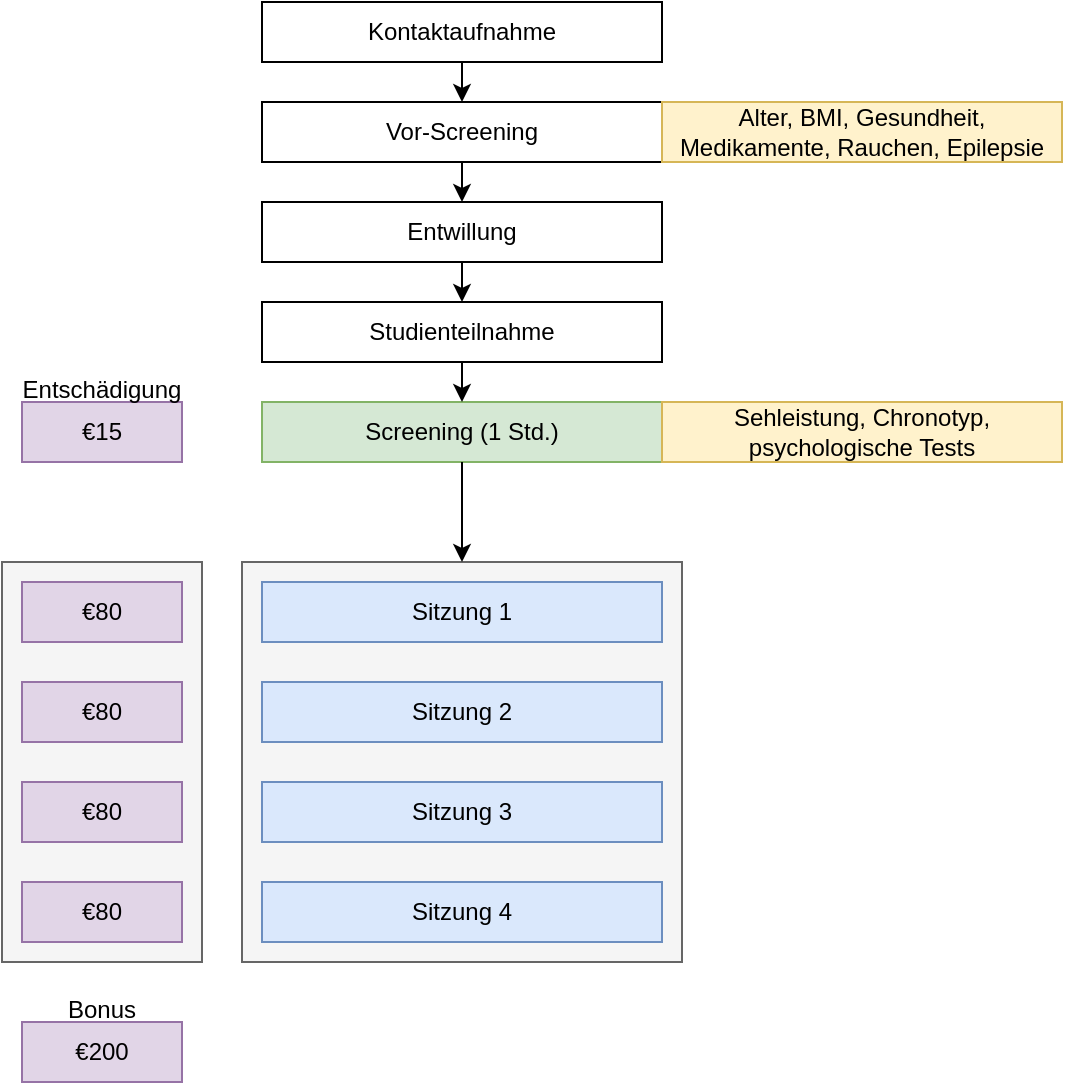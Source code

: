 <mxfile version="20.0.4" type="github">
  <diagram id="_Zy6F1NeNgvhXKTw6616" name="Page-1">
    <mxGraphModel dx="1119" dy="1040" grid="1" gridSize="10" guides="1" tooltips="1" connect="1" arrows="1" fold="1" page="1" pageScale="1" pageWidth="850" pageHeight="1100" math="0" shadow="0">
      <root>
        <mxCell id="0" />
        <mxCell id="1" parent="0" />
        <mxCell id="0NWHrZtNG80my0IA1FJm-30" value="" style="rounded=0;whiteSpace=wrap;html=1;labelPosition=center;verticalLabelPosition=top;align=center;verticalAlign=bottom;fillColor=#f5f5f5;fontColor=#333333;strokeColor=#666666;" parent="1" vertex="1">
          <mxGeometry x="80" y="360" width="100" height="200" as="geometry" />
        </mxCell>
        <mxCell id="0NWHrZtNG80my0IA1FJm-1" value="Kontaktaufnahme" style="rounded=0;whiteSpace=wrap;html=1;" parent="1" vertex="1">
          <mxGeometry x="210" y="80" width="200" height="30" as="geometry" />
        </mxCell>
        <mxCell id="0NWHrZtNG80my0IA1FJm-2" value="Entwillung" style="rounded=0;whiteSpace=wrap;html=1;" parent="1" vertex="1">
          <mxGeometry x="210" y="180" width="200" height="30" as="geometry" />
        </mxCell>
        <mxCell id="0NWHrZtNG80my0IA1FJm-3" value="Studienteilnahme" style="rounded=0;whiteSpace=wrap;html=1;" parent="1" vertex="1">
          <mxGeometry x="210" y="230" width="200" height="30" as="geometry" />
        </mxCell>
        <mxCell id="0NWHrZtNG80my0IA1FJm-4" value="&lt;div&gt;Screening (1 Std.)&lt;br&gt;&lt;/div&gt;" style="rounded=0;whiteSpace=wrap;html=1;fillColor=#d5e8d4;strokeColor=#82b366;" parent="1" vertex="1">
          <mxGeometry x="210" y="280" width="200" height="30" as="geometry" />
        </mxCell>
        <mxCell id="0NWHrZtNG80my0IA1FJm-6" value="&lt;div&gt;Vor-Screening&lt;br&gt;&lt;/div&gt;" style="rounded=0;whiteSpace=wrap;html=1;" parent="1" vertex="1">
          <mxGeometry x="210" y="130" width="200" height="30" as="geometry" />
        </mxCell>
        <mxCell id="0NWHrZtNG80my0IA1FJm-7" value="Alter, BMI, Gesundheit, Medikamente, Rauchen, Epilepsie" style="rounded=0;whiteSpace=wrap;html=1;fillColor=#fff2cc;strokeColor=#d6b656;" parent="1" vertex="1">
          <mxGeometry x="410" y="130" width="200" height="30" as="geometry" />
        </mxCell>
        <mxCell id="0NWHrZtNG80my0IA1FJm-9" value="&lt;div&gt;Sehleistung, Chronotyp,&lt;/div&gt;&lt;div&gt;psychologische Tests&lt;br&gt;&lt;/div&gt;" style="rounded=0;whiteSpace=wrap;html=1;fillColor=#fff2cc;strokeColor=#d6b656;" parent="1" vertex="1">
          <mxGeometry x="410" y="280" width="200" height="30" as="geometry" />
        </mxCell>
        <mxCell id="0NWHrZtNG80my0IA1FJm-11" value="&lt;div&gt;&lt;br&gt;&lt;/div&gt;" style="rounded=0;whiteSpace=wrap;html=1;labelPosition=center;verticalLabelPosition=top;align=center;verticalAlign=bottom;fillColor=#f5f5f5;fontColor=#333333;strokeColor=#666666;" parent="1" vertex="1">
          <mxGeometry x="200" y="360" width="220" height="200" as="geometry" />
        </mxCell>
        <mxCell id="0NWHrZtNG80my0IA1FJm-12" value="" style="endArrow=classic;html=1;rounded=0;exitX=0.5;exitY=1;exitDx=0;exitDy=0;" parent="1" source="0NWHrZtNG80my0IA1FJm-1" target="0NWHrZtNG80my0IA1FJm-6" edge="1">
          <mxGeometry width="50" height="50" relative="1" as="geometry">
            <mxPoint x="580" y="430" as="sourcePoint" />
            <mxPoint x="630" y="380" as="targetPoint" />
          </mxGeometry>
        </mxCell>
        <mxCell id="0NWHrZtNG80my0IA1FJm-14" value="" style="endArrow=classic;html=1;rounded=0;exitX=0.5;exitY=1;exitDx=0;exitDy=0;entryX=0.5;entryY=0;entryDx=0;entryDy=0;" parent="1" source="0NWHrZtNG80my0IA1FJm-6" target="0NWHrZtNG80my0IA1FJm-2" edge="1">
          <mxGeometry width="50" height="50" relative="1" as="geometry">
            <mxPoint x="580" y="430" as="sourcePoint" />
            <mxPoint x="630" y="380" as="targetPoint" />
          </mxGeometry>
        </mxCell>
        <mxCell id="0NWHrZtNG80my0IA1FJm-16" value="" style="endArrow=classic;html=1;rounded=0;exitX=0.5;exitY=1;exitDx=0;exitDy=0;" parent="1" source="0NWHrZtNG80my0IA1FJm-2" target="0NWHrZtNG80my0IA1FJm-3" edge="1">
          <mxGeometry width="50" height="50" relative="1" as="geometry">
            <mxPoint x="580" y="430" as="sourcePoint" />
            <mxPoint x="630" y="380" as="targetPoint" />
          </mxGeometry>
        </mxCell>
        <mxCell id="0NWHrZtNG80my0IA1FJm-17" value="" style="endArrow=classic;html=1;rounded=0;exitX=0.5;exitY=1;exitDx=0;exitDy=0;entryX=0.5;entryY=0;entryDx=0;entryDy=0;" parent="1" source="0NWHrZtNG80my0IA1FJm-3" target="0NWHrZtNG80my0IA1FJm-4" edge="1">
          <mxGeometry width="50" height="50" relative="1" as="geometry">
            <mxPoint x="580" y="430" as="sourcePoint" />
            <mxPoint x="630" y="380" as="targetPoint" />
          </mxGeometry>
        </mxCell>
        <mxCell id="0NWHrZtNG80my0IA1FJm-18" value="Sitzung 1" style="rounded=0;whiteSpace=wrap;html=1;fillColor=#dae8fc;strokeColor=#6c8ebf;" parent="1" vertex="1">
          <mxGeometry x="210" y="370" width="200" height="30" as="geometry" />
        </mxCell>
        <mxCell id="0NWHrZtNG80my0IA1FJm-19" value="Sitzung 2" style="rounded=0;whiteSpace=wrap;html=1;fillColor=#dae8fc;strokeColor=#6c8ebf;" parent="1" vertex="1">
          <mxGeometry x="210" y="420" width="200" height="30" as="geometry" />
        </mxCell>
        <mxCell id="0NWHrZtNG80my0IA1FJm-20" value="Sitzung 3" style="rounded=0;whiteSpace=wrap;html=1;fillColor=#dae8fc;strokeColor=#6c8ebf;" parent="1" vertex="1">
          <mxGeometry x="210" y="470" width="200" height="30" as="geometry" />
        </mxCell>
        <mxCell id="0NWHrZtNG80my0IA1FJm-21" value="Sitzung 4" style="rounded=0;whiteSpace=wrap;html=1;fillColor=#dae8fc;strokeColor=#6c8ebf;" parent="1" vertex="1">
          <mxGeometry x="210" y="520" width="200" height="30" as="geometry" />
        </mxCell>
        <mxCell id="0NWHrZtNG80my0IA1FJm-23" value="" style="endArrow=classic;html=1;rounded=0;exitX=0.5;exitY=1;exitDx=0;exitDy=0;" parent="1" source="0NWHrZtNG80my0IA1FJm-4" target="0NWHrZtNG80my0IA1FJm-11" edge="1">
          <mxGeometry width="50" height="50" relative="1" as="geometry">
            <mxPoint x="640" y="430" as="sourcePoint" />
            <mxPoint x="690" y="380" as="targetPoint" />
          </mxGeometry>
        </mxCell>
        <mxCell id="0NWHrZtNG80my0IA1FJm-24" value="&lt;span&gt;€15&lt;/span&gt;" style="rounded=0;whiteSpace=wrap;html=1;fillColor=#e1d5e7;strokeColor=#9673a6;" parent="1" vertex="1">
          <mxGeometry x="90" y="280" width="80" height="30" as="geometry" />
        </mxCell>
        <mxCell id="0NWHrZtNG80my0IA1FJm-25" value="&lt;span&gt;€80&lt;/span&gt;" style="rounded=0;whiteSpace=wrap;html=1;fillColor=#e1d5e7;strokeColor=#9673a6;" parent="1" vertex="1">
          <mxGeometry x="90" y="370" width="80" height="30" as="geometry" />
        </mxCell>
        <mxCell id="0NWHrZtNG80my0IA1FJm-26" value="&lt;div align=&quot;center&quot;&gt;Entschädigung&lt;br&gt;&lt;/div&gt;" style="text;whiteSpace=wrap;html=1;align=center;" parent="1" vertex="1">
          <mxGeometry x="85" y="260" width="90" height="30" as="geometry" />
        </mxCell>
        <mxCell id="0NWHrZtNG80my0IA1FJm-27" value="&lt;span&gt;€80&lt;/span&gt;" style="rounded=0;whiteSpace=wrap;html=1;fillColor=#e1d5e7;strokeColor=#9673a6;" parent="1" vertex="1">
          <mxGeometry x="90" y="420" width="80" height="30" as="geometry" />
        </mxCell>
        <mxCell id="0NWHrZtNG80my0IA1FJm-28" value="&lt;span&gt;€80&lt;/span&gt;" style="rounded=0;whiteSpace=wrap;html=1;fillColor=#e1d5e7;strokeColor=#9673a6;" parent="1" vertex="1">
          <mxGeometry x="90" y="470" width="80" height="30" as="geometry" />
        </mxCell>
        <mxCell id="0NWHrZtNG80my0IA1FJm-29" value="&lt;span&gt;€80&lt;/span&gt;" style="rounded=0;whiteSpace=wrap;html=1;fillColor=#e1d5e7;strokeColor=#9673a6;" parent="1" vertex="1">
          <mxGeometry x="90" y="520" width="80" height="30" as="geometry" />
        </mxCell>
        <mxCell id="0NWHrZtNG80my0IA1FJm-31" value="&lt;span&gt;€200&lt;/span&gt;" style="rounded=0;whiteSpace=wrap;html=1;fillColor=#e1d5e7;strokeColor=#9673a6;" parent="1" vertex="1">
          <mxGeometry x="90" y="590" width="80" height="30" as="geometry" />
        </mxCell>
        <mxCell id="0NWHrZtNG80my0IA1FJm-32" value="&lt;div align=&quot;center&quot;&gt;Bonus&lt;/div&gt;" style="text;whiteSpace=wrap;html=1;align=center;" parent="1" vertex="1">
          <mxGeometry x="85" y="570" width="90" height="30" as="geometry" />
        </mxCell>
      </root>
    </mxGraphModel>
  </diagram>
</mxfile>
